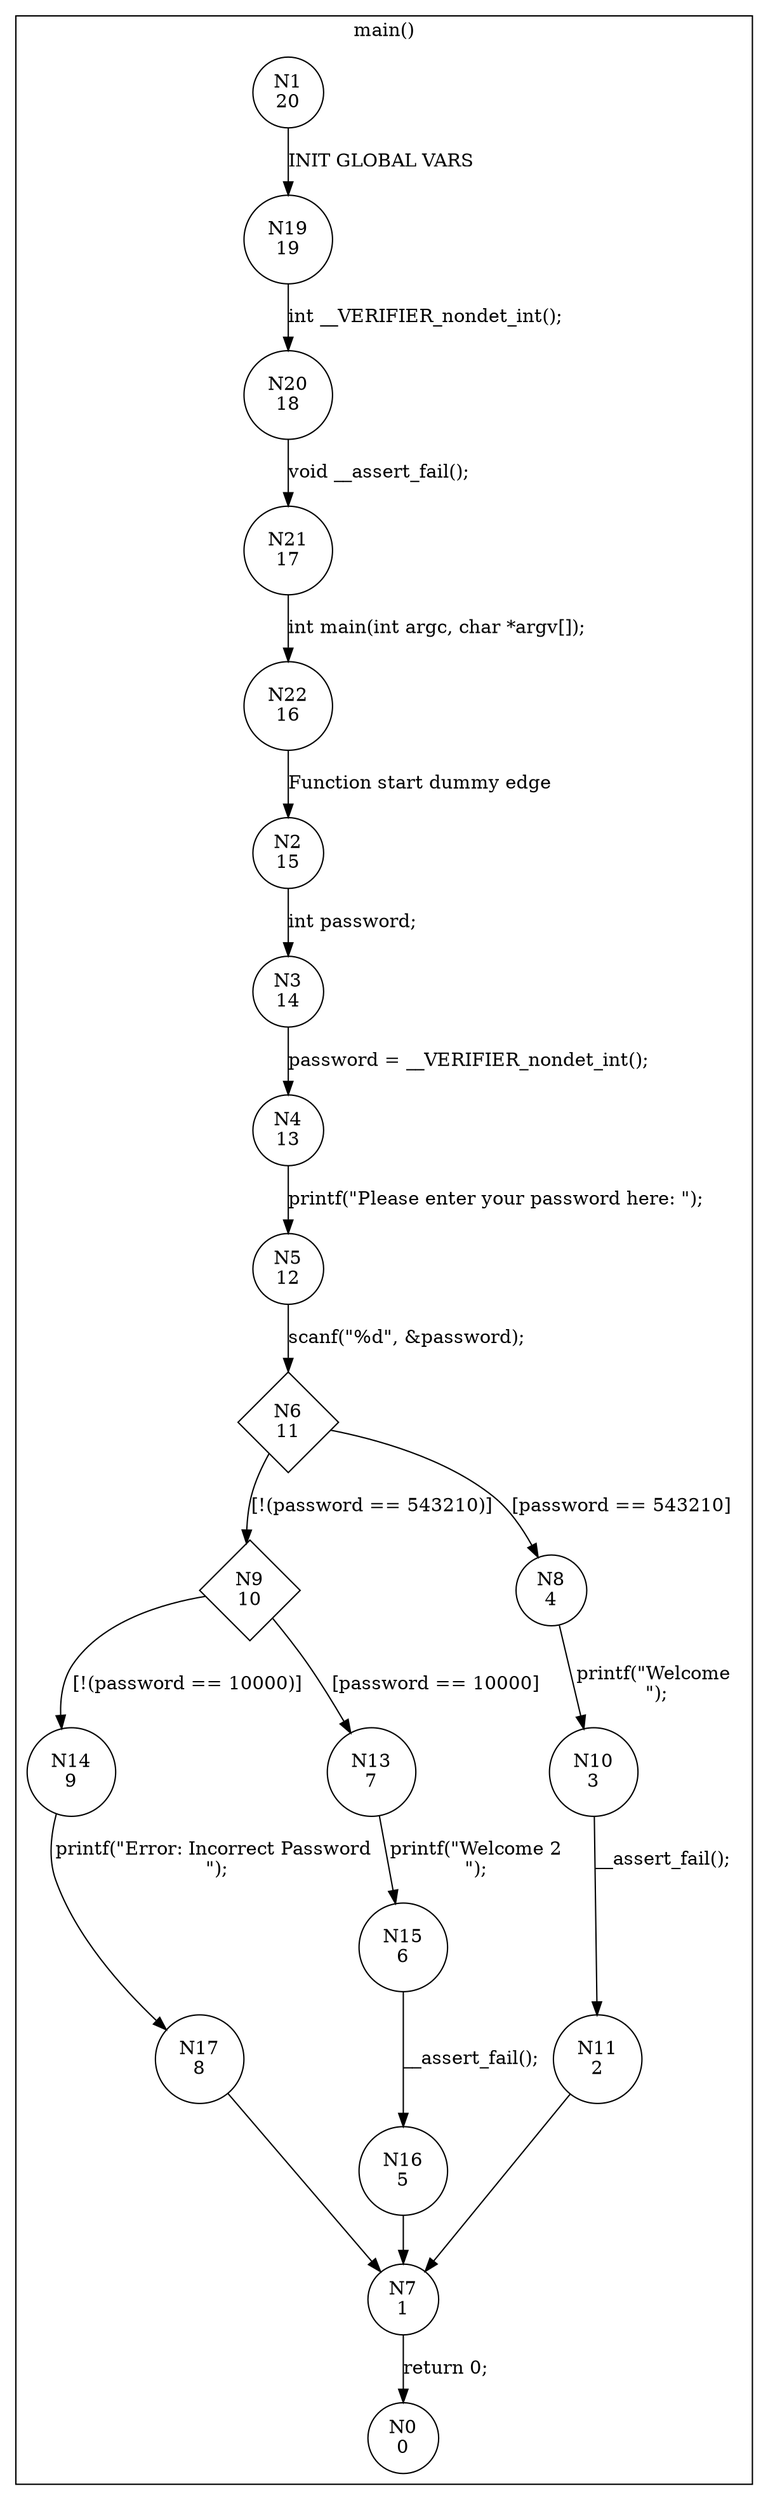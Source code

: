 digraph CFA {
1 [shape="circle" label="N1\n20"]
19 [shape="circle" label="N19\n19"]
20 [shape="circle" label="N20\n18"]
21 [shape="circle" label="N21\n17"]
22 [shape="circle" label="N22\n16"]
2 [shape="circle" label="N2\n15"]
3 [shape="circle" label="N3\n14"]
4 [shape="circle" label="N4\n13"]
5 [shape="circle" label="N5\n12"]
6 [shape="diamond" label="N6\n11"]
9 [shape="diamond" label="N9\n10"]
14 [shape="circle" label="N14\n9"]
17 [shape="circle" label="N17\n8"]
7 [shape="circle" label="N7\n1"]
0 [shape="circle" label="N0\n0"]
13 [shape="circle" label="N13\n7"]
15 [shape="circle" label="N15\n6"]
16 [shape="circle" label="N16\n5"]
8 [shape="circle" label="N8\n4"]
10 [shape="circle" label="N10\n3"]
11 [shape="circle" label="N11\n2"]
node [shape="circle"]
subgraph cluster_main {
label="main()"
1 -> 19 [label="INIT GLOBAL VARS"]
19 -> 20 [label="int __VERIFIER_nondet_int();"]
20 -> 21 [label="void __assert_fail();"]
21 -> 22 [label="int main(int argc, char *argv[]);"]
22 -> 2 [label="Function start dummy edge"]
2 -> 3 [label="int password;"]
3 -> 4 [label="password = __VERIFIER_nondet_int();"]
4 -> 5 [label="printf(\"Please enter your password here: \");"]
5 -> 6 [label="scanf(\"%d\", &password);"]
6 -> 8 [label="[password == 543210]"]
6 -> 9 [label="[!(password == 543210)]"]
9 -> 13 [label="[password == 10000]"]
9 -> 14 [label="[!(password == 10000)]"]
14 -> 17 [label="printf(\"Error: Incorrect Password \n\");"]
17 -> 7 [label=""]
7 -> 0 [label="return 0;"]
13 -> 15 [label="printf(\"Welcome 2\n\");"]
15 -> 16 [label="__assert_fail();"]
16 -> 7 [label=""]
8 -> 10 [label="printf(\"Welcome \n\");"]
10 -> 11 [label="__assert_fail();"]
11 -> 7 [label=""]}
}